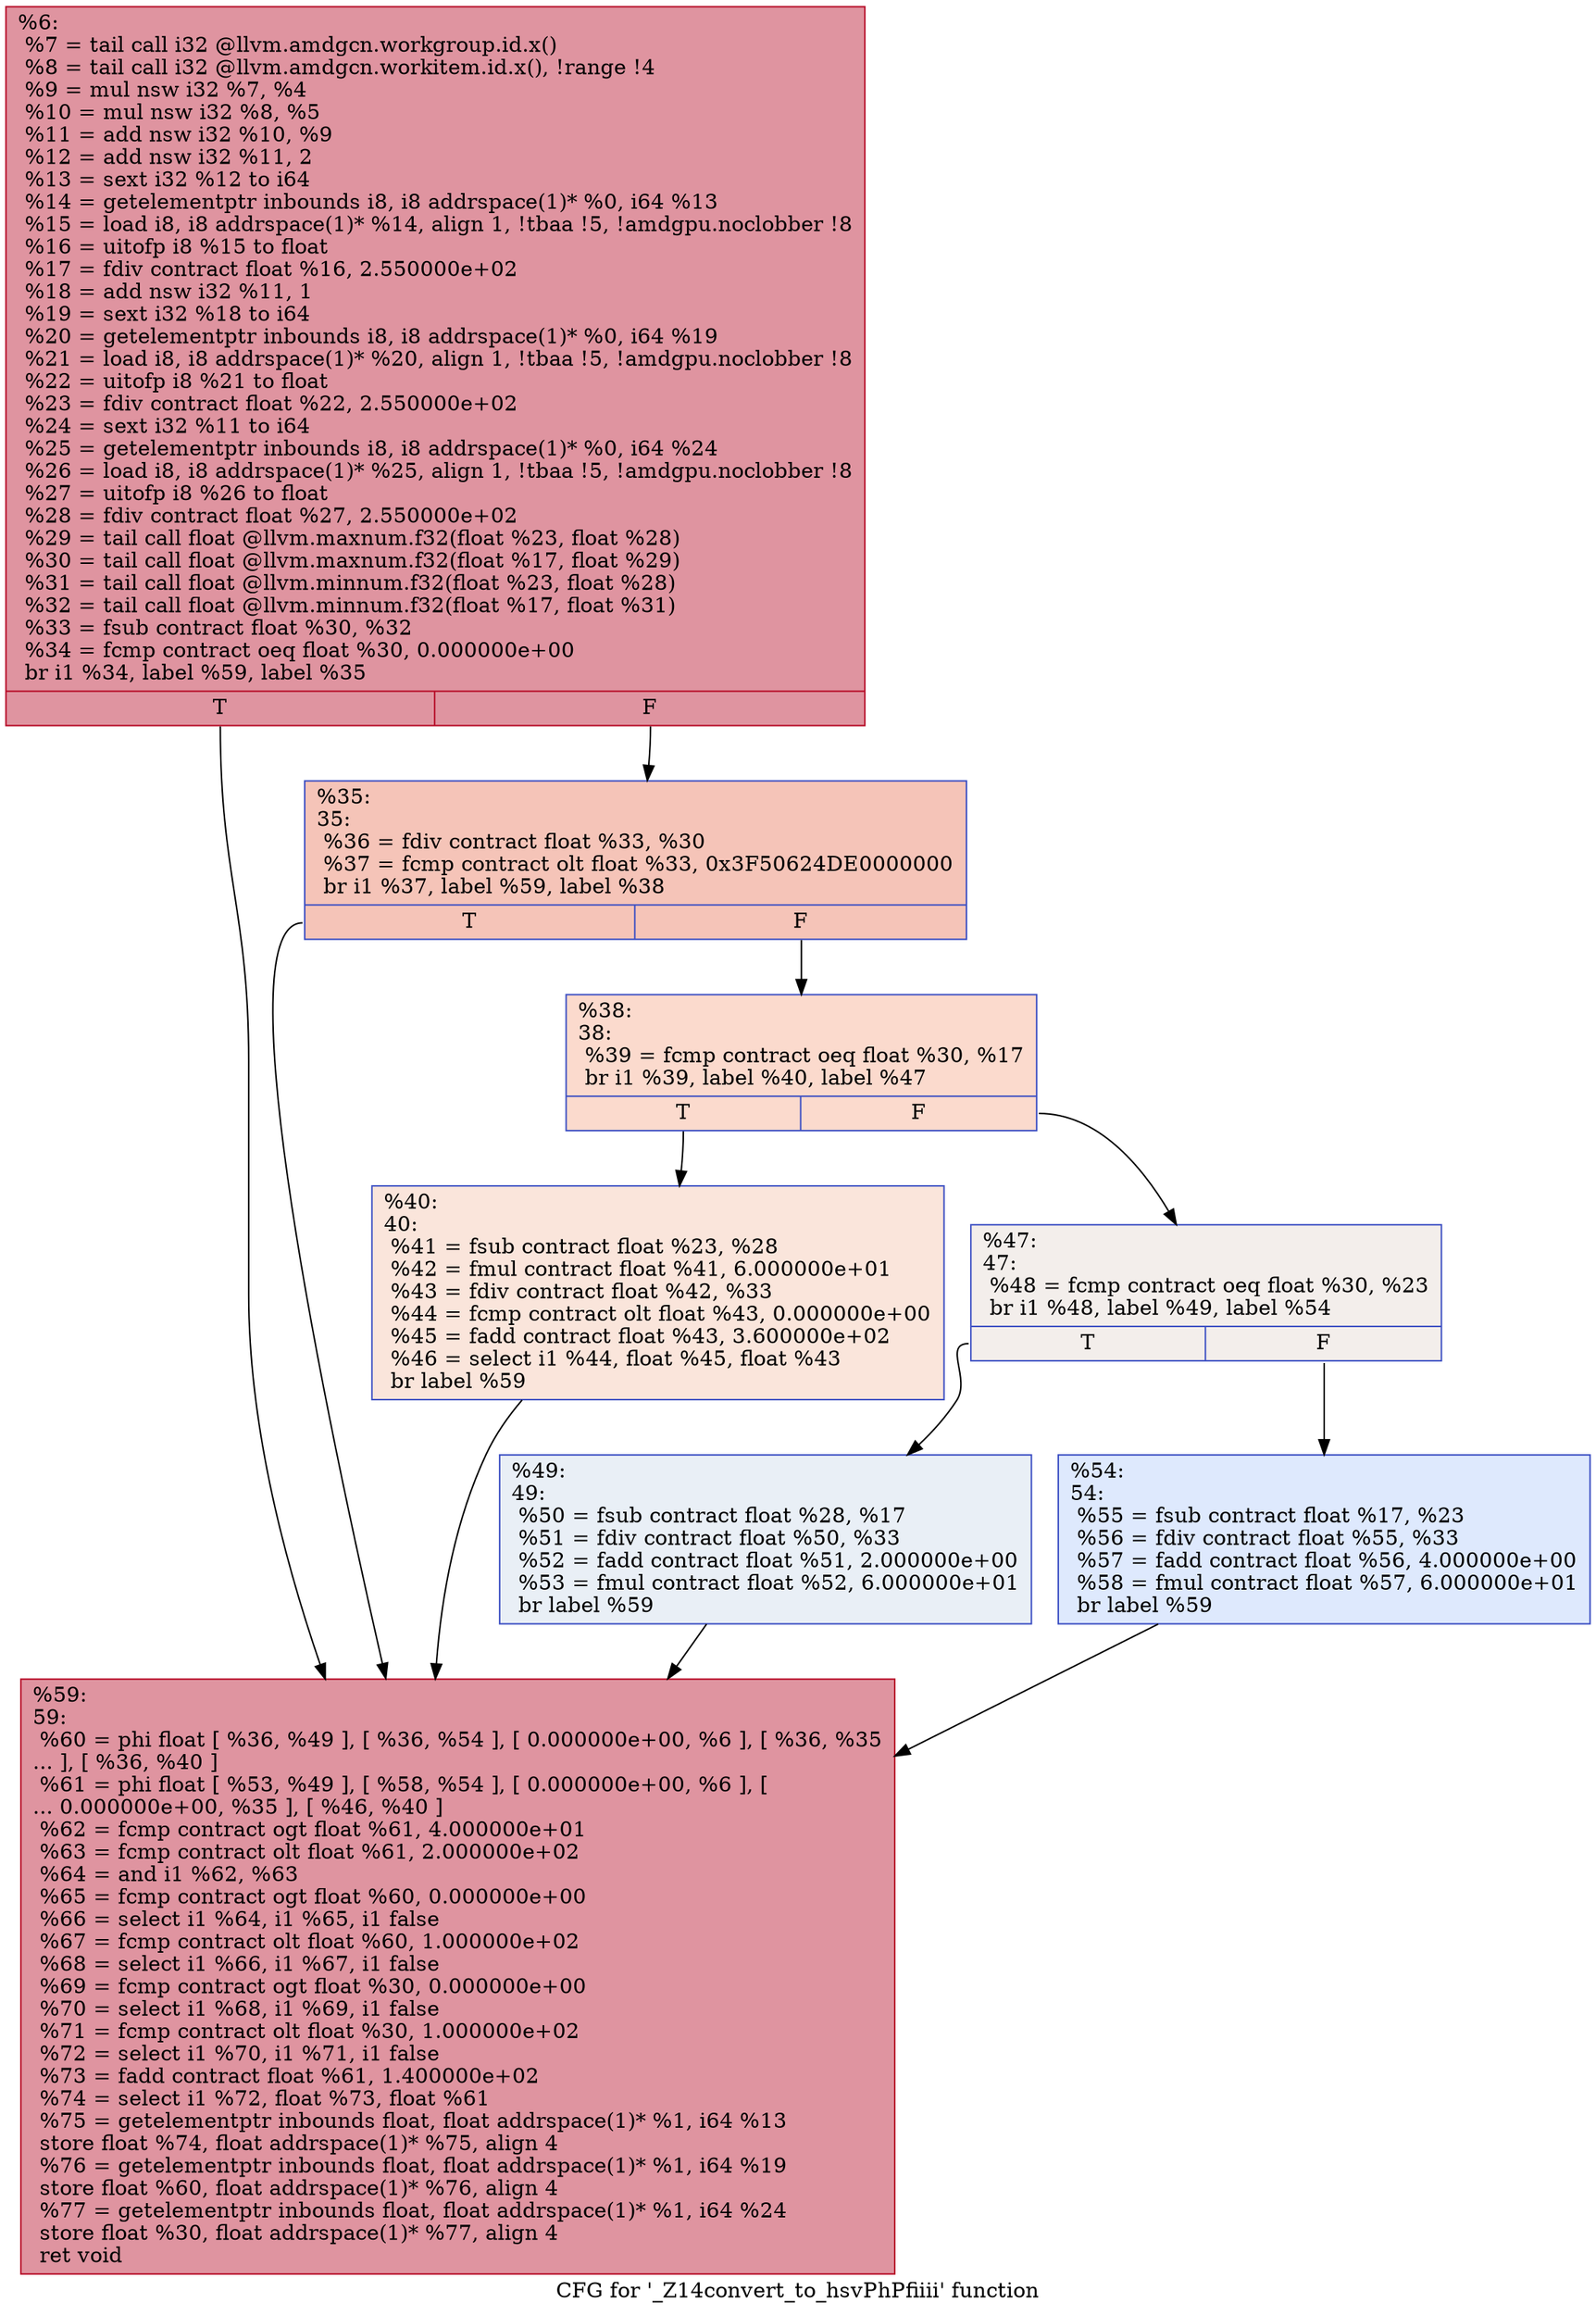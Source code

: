 digraph "CFG for '_Z14convert_to_hsvPhPfiiii' function" {
	label="CFG for '_Z14convert_to_hsvPhPfiiii' function";

	Node0x544fcf0 [shape=record,color="#b70d28ff", style=filled, fillcolor="#b70d2870",label="{%6:\l  %7 = tail call i32 @llvm.amdgcn.workgroup.id.x()\l  %8 = tail call i32 @llvm.amdgcn.workitem.id.x(), !range !4\l  %9 = mul nsw i32 %7, %4\l  %10 = mul nsw i32 %8, %5\l  %11 = add nsw i32 %10, %9\l  %12 = add nsw i32 %11, 2\l  %13 = sext i32 %12 to i64\l  %14 = getelementptr inbounds i8, i8 addrspace(1)* %0, i64 %13\l  %15 = load i8, i8 addrspace(1)* %14, align 1, !tbaa !5, !amdgpu.noclobber !8\l  %16 = uitofp i8 %15 to float\l  %17 = fdiv contract float %16, 2.550000e+02\l  %18 = add nsw i32 %11, 1\l  %19 = sext i32 %18 to i64\l  %20 = getelementptr inbounds i8, i8 addrspace(1)* %0, i64 %19\l  %21 = load i8, i8 addrspace(1)* %20, align 1, !tbaa !5, !amdgpu.noclobber !8\l  %22 = uitofp i8 %21 to float\l  %23 = fdiv contract float %22, 2.550000e+02\l  %24 = sext i32 %11 to i64\l  %25 = getelementptr inbounds i8, i8 addrspace(1)* %0, i64 %24\l  %26 = load i8, i8 addrspace(1)* %25, align 1, !tbaa !5, !amdgpu.noclobber !8\l  %27 = uitofp i8 %26 to float\l  %28 = fdiv contract float %27, 2.550000e+02\l  %29 = tail call float @llvm.maxnum.f32(float %23, float %28)\l  %30 = tail call float @llvm.maxnum.f32(float %17, float %29)\l  %31 = tail call float @llvm.minnum.f32(float %23, float %28)\l  %32 = tail call float @llvm.minnum.f32(float %17, float %31)\l  %33 = fsub contract float %30, %32\l  %34 = fcmp contract oeq float %30, 0.000000e+00\l  br i1 %34, label %59, label %35\l|{<s0>T|<s1>F}}"];
	Node0x544fcf0:s0 -> Node0x5451ac0;
	Node0x544fcf0:s1 -> Node0x5454170;
	Node0x5454170 [shape=record,color="#3d50c3ff", style=filled, fillcolor="#e97a5f70",label="{%35:\l35:                                               \l  %36 = fdiv contract float %33, %30\l  %37 = fcmp contract olt float %33, 0x3F50624DE0000000\l  br i1 %37, label %59, label %38\l|{<s0>T|<s1>F}}"];
	Node0x5454170:s0 -> Node0x5451ac0;
	Node0x5454170:s1 -> Node0x54543d0;
	Node0x54543d0 [shape=record,color="#3d50c3ff", style=filled, fillcolor="#f7ac8e70",label="{%38:\l38:                                               \l  %39 = fcmp contract oeq float %30, %17\l  br i1 %39, label %40, label %47\l|{<s0>T|<s1>F}}"];
	Node0x54543d0:s0 -> Node0x54545a0;
	Node0x54543d0:s1 -> Node0x54545f0;
	Node0x54545a0 [shape=record,color="#3d50c3ff", style=filled, fillcolor="#f4c5ad70",label="{%40:\l40:                                               \l  %41 = fsub contract float %23, %28\l  %42 = fmul contract float %41, 6.000000e+01\l  %43 = fdiv contract float %42, %33\l  %44 = fcmp contract olt float %43, 0.000000e+00\l  %45 = fadd contract float %43, 3.600000e+02\l  %46 = select i1 %44, float %45, float %43\l  br label %59\l}"];
	Node0x54545a0 -> Node0x5451ac0;
	Node0x54545f0 [shape=record,color="#3d50c3ff", style=filled, fillcolor="#e5d8d170",label="{%47:\l47:                                               \l  %48 = fcmp contract oeq float %30, %23\l  br i1 %48, label %49, label %54\l|{<s0>T|<s1>F}}"];
	Node0x54545f0:s0 -> Node0x5454bf0;
	Node0x54545f0:s1 -> Node0x5454c40;
	Node0x5454bf0 [shape=record,color="#3d50c3ff", style=filled, fillcolor="#cedaeb70",label="{%49:\l49:                                               \l  %50 = fsub contract float %28, %17\l  %51 = fdiv contract float %50, %33\l  %52 = fadd contract float %51, 2.000000e+00\l  %53 = fmul contract float %52, 6.000000e+01\l  br label %59\l}"];
	Node0x5454bf0 -> Node0x5451ac0;
	Node0x5454c40 [shape=record,color="#3d50c3ff", style=filled, fillcolor="#b5cdfa70",label="{%54:\l54:                                               \l  %55 = fsub contract float %17, %23\l  %56 = fdiv contract float %55, %33\l  %57 = fadd contract float %56, 4.000000e+00\l  %58 = fmul contract float %57, 6.000000e+01\l  br label %59\l}"];
	Node0x5454c40 -> Node0x5451ac0;
	Node0x5451ac0 [shape=record,color="#b70d28ff", style=filled, fillcolor="#b70d2870",label="{%59:\l59:                                               \l  %60 = phi float [ %36, %49 ], [ %36, %54 ], [ 0.000000e+00, %6 ], [ %36, %35\l... ], [ %36, %40 ]\l  %61 = phi float [ %53, %49 ], [ %58, %54 ], [ 0.000000e+00, %6 ], [\l... 0.000000e+00, %35 ], [ %46, %40 ]\l  %62 = fcmp contract ogt float %61, 4.000000e+01\l  %63 = fcmp contract olt float %61, 2.000000e+02\l  %64 = and i1 %62, %63\l  %65 = fcmp contract ogt float %60, 0.000000e+00\l  %66 = select i1 %64, i1 %65, i1 false\l  %67 = fcmp contract olt float %60, 1.000000e+02\l  %68 = select i1 %66, i1 %67, i1 false\l  %69 = fcmp contract ogt float %30, 0.000000e+00\l  %70 = select i1 %68, i1 %69, i1 false\l  %71 = fcmp contract olt float %30, 1.000000e+02\l  %72 = select i1 %70, i1 %71, i1 false\l  %73 = fadd contract float %61, 1.400000e+02\l  %74 = select i1 %72, float %73, float %61\l  %75 = getelementptr inbounds float, float addrspace(1)* %1, i64 %13\l  store float %74, float addrspace(1)* %75, align 4\l  %76 = getelementptr inbounds float, float addrspace(1)* %1, i64 %19\l  store float %60, float addrspace(1)* %76, align 4\l  %77 = getelementptr inbounds float, float addrspace(1)* %1, i64 %24\l  store float %30, float addrspace(1)* %77, align 4\l  ret void\l}"];
}
